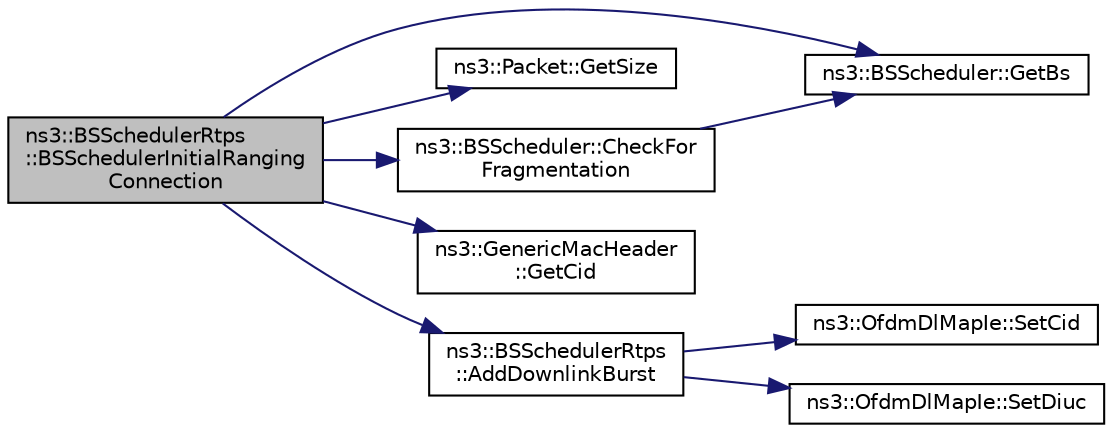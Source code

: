 digraph "ns3::BSSchedulerRtps::BSSchedulerInitialRangingConnection"
{
  edge [fontname="Helvetica",fontsize="10",labelfontname="Helvetica",labelfontsize="10"];
  node [fontname="Helvetica",fontsize="10",shape=record];
  rankdir="LR";
  Node1 [label="ns3::BSSchedulerRtps\l::BSSchedulerInitialRanging\lConnection",height=0.2,width=0.4,color="black", fillcolor="grey75", style="filled", fontcolor="black"];
  Node1 -> Node2 [color="midnightblue",fontsize="10",style="solid"];
  Node2 [label="ns3::BSScheduler::GetBs",height=0.2,width=0.4,color="black", fillcolor="white", style="filled",URL="$d7/d4a/classns3_1_1BSScheduler.html#a8b09065ac8f74cb35446af55128e41c7",tooltip="Get the base station. "];
  Node1 -> Node3 [color="midnightblue",fontsize="10",style="solid"];
  Node3 [label="ns3::Packet::GetSize",height=0.2,width=0.4,color="black", fillcolor="white", style="filled",URL="$dd/d7a/classns3_1_1Packet.html#a462855c9929954d4301a4edfe55f4f1c",tooltip="Returns the the size in bytes of the packet (including the zero-filled initial payload). "];
  Node1 -> Node4 [color="midnightblue",fontsize="10",style="solid"];
  Node4 [label="ns3::BSScheduler::CheckFor\lFragmentation",height=0.2,width=0.4,color="black", fillcolor="white", style="filled",URL="$d7/d4a/classns3_1_1BSScheduler.html#aedd94450afdda0371fae56e05624bfaf",tooltip="Check if the packet fragmentation is possible for transport connection. "];
  Node4 -> Node2 [color="midnightblue",fontsize="10",style="solid"];
  Node1 -> Node5 [color="midnightblue",fontsize="10",style="solid"];
  Node5 [label="ns3::GenericMacHeader\l::GetCid",height=0.2,width=0.4,color="black", fillcolor="white", style="filled",URL="$d1/d60/classns3_1_1GenericMacHeader.html#a99fae1be3fd61a524a49bcd86d384fac"];
  Node1 -> Node6 [color="midnightblue",fontsize="10",style="solid"];
  Node6 [label="ns3::BSSchedulerRtps\l::AddDownlinkBurst",height=0.2,width=0.4,color="black", fillcolor="white", style="filled",URL="$d9/ddf/classns3_1_1BSSchedulerRtps.html#ab58c3772737a8fcd20ec05680253b087",tooltip="This function adds a downlink burst to the list of downlink bursts scheduled for the next downlink su..."];
  Node6 -> Node7 [color="midnightblue",fontsize="10",style="solid"];
  Node7 [label="ns3::OfdmDlMapIe::SetCid",height=0.2,width=0.4,color="black", fillcolor="white", style="filled",URL="$de/de8/classns3_1_1OfdmDlMapIe.html#a26e943ec6aaef043f437147656776690"];
  Node6 -> Node8 [color="midnightblue",fontsize="10",style="solid"];
  Node8 [label="ns3::OfdmDlMapIe::SetDiuc",height=0.2,width=0.4,color="black", fillcolor="white", style="filled",URL="$de/de8/classns3_1_1OfdmDlMapIe.html#a5a15248f4ebcbad45720ff54443d0c8c"];
}

